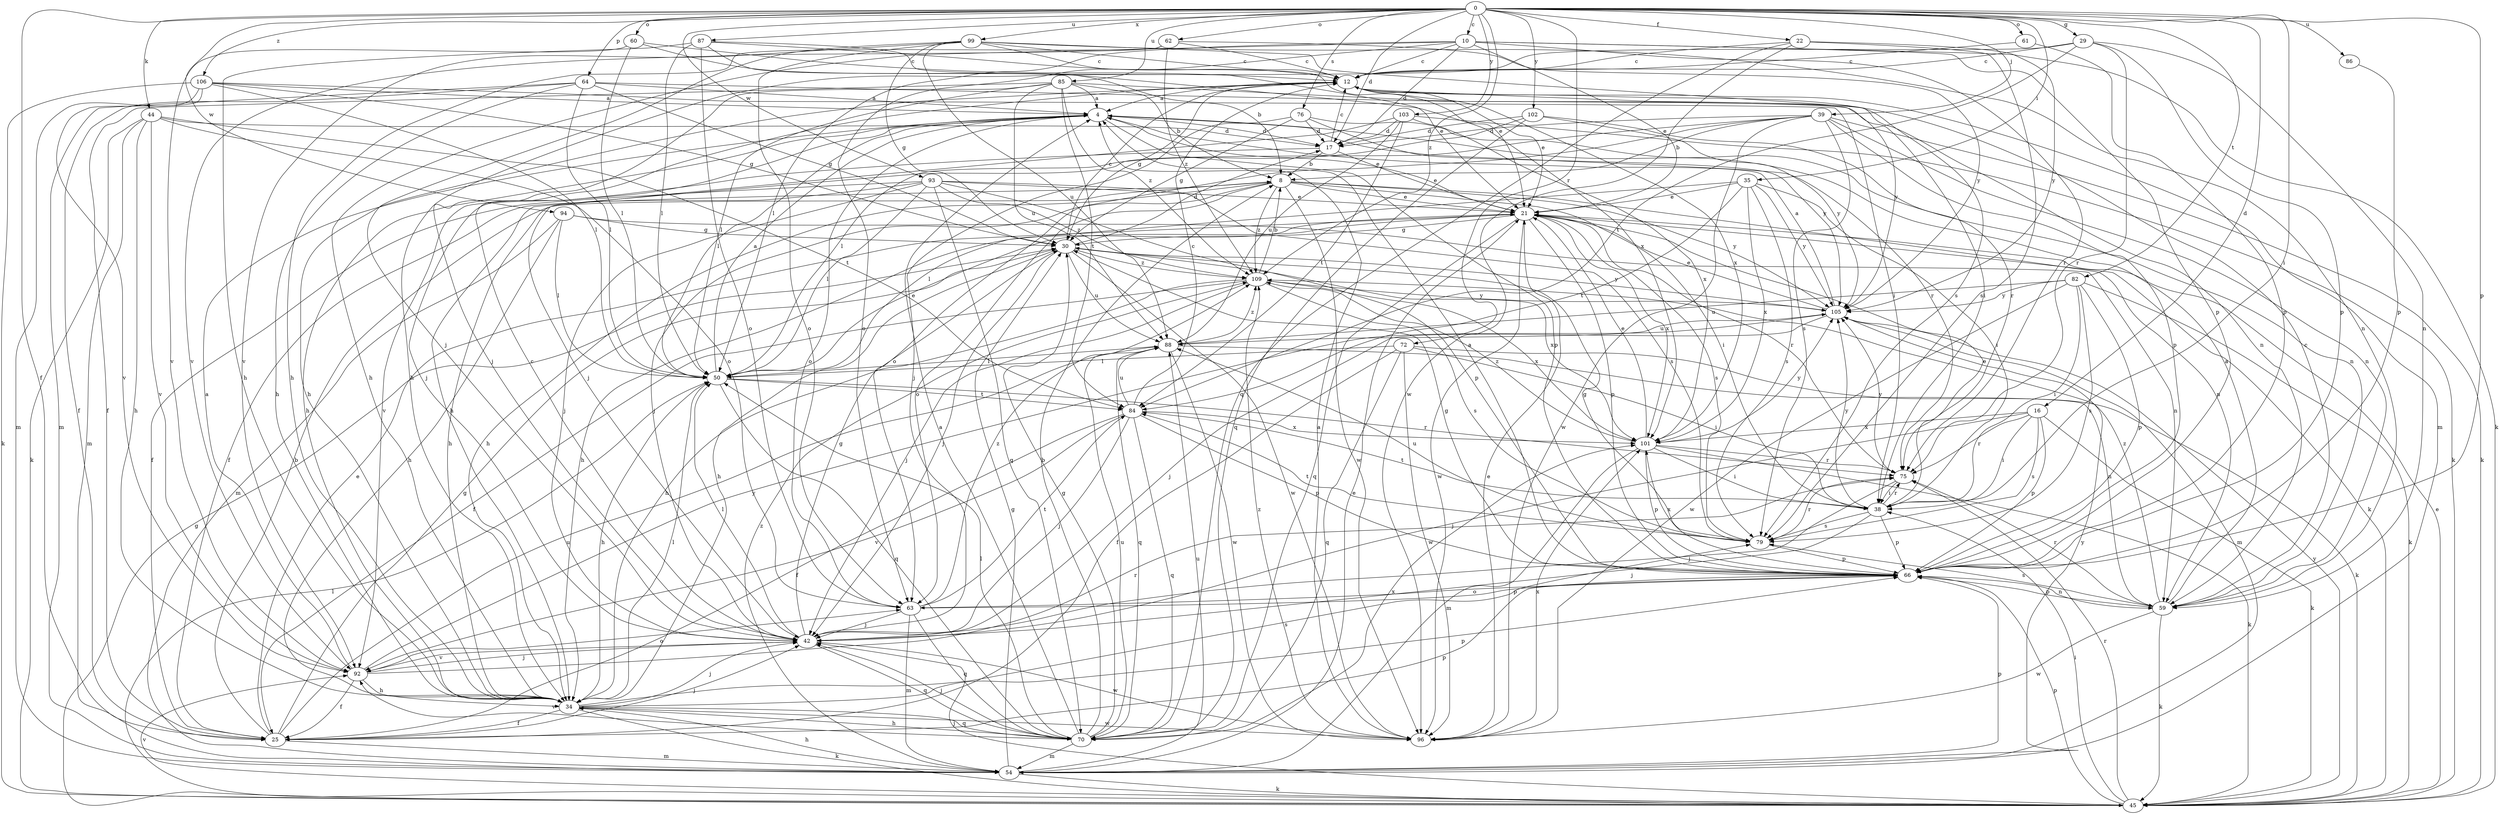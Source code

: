 strict digraph  {
0;
4;
8;
10;
12;
16;
17;
21;
22;
25;
29;
30;
34;
35;
38;
39;
42;
44;
45;
50;
54;
59;
60;
61;
62;
63;
64;
66;
70;
72;
75;
76;
79;
82;
84;
85;
86;
87;
88;
92;
93;
94;
96;
99;
101;
102;
103;
105;
106;
109;
0 -> 10  [label=c];
0 -> 16  [label=d];
0 -> 17  [label=d];
0 -> 22  [label=f];
0 -> 25  [label=f];
0 -> 29  [label=g];
0 -> 35  [label=i];
0 -> 38  [label=i];
0 -> 39  [label=j];
0 -> 44  [label=k];
0 -> 60  [label=o];
0 -> 61  [label=o];
0 -> 62  [label=o];
0 -> 64  [label=p];
0 -> 66  [label=p];
0 -> 72  [label=r];
0 -> 76  [label=s];
0 -> 82  [label=t];
0 -> 85  [label=u];
0 -> 86  [label=u];
0 -> 87  [label=u];
0 -> 93  [label=w];
0 -> 94  [label=w];
0 -> 99  [label=x];
0 -> 102  [label=y];
0 -> 103  [label=y];
0 -> 106  [label=z];
0 -> 109  [label=z];
4 -> 17  [label=d];
4 -> 21  [label=e];
4 -> 34  [label=h];
4 -> 42  [label=j];
4 -> 50  [label=l];
4 -> 63  [label=o];
4 -> 66  [label=p];
4 -> 75  [label=r];
8 -> 21  [label=e];
8 -> 25  [label=f];
8 -> 34  [label=h];
8 -> 38  [label=i];
8 -> 42  [label=j];
8 -> 59  [label=n];
8 -> 63  [label=o];
8 -> 96  [label=w];
8 -> 105  [label=y];
8 -> 109  [label=z];
10 -> 12  [label=c];
10 -> 17  [label=d];
10 -> 21  [label=e];
10 -> 34  [label=h];
10 -> 45  [label=k];
10 -> 50  [label=l];
10 -> 63  [label=o];
10 -> 66  [label=p];
10 -> 75  [label=r];
12 -> 4  [label=a];
12 -> 21  [label=e];
12 -> 30  [label=g];
12 -> 34  [label=h];
12 -> 54  [label=m];
12 -> 101  [label=x];
12 -> 105  [label=y];
16 -> 38  [label=i];
16 -> 42  [label=j];
16 -> 45  [label=k];
16 -> 66  [label=p];
16 -> 75  [label=r];
16 -> 79  [label=s];
16 -> 101  [label=x];
17 -> 8  [label=b];
17 -> 12  [label=c];
17 -> 21  [label=e];
17 -> 92  [label=v];
21 -> 30  [label=g];
21 -> 34  [label=h];
21 -> 45  [label=k];
21 -> 66  [label=p];
21 -> 70  [label=q];
21 -> 75  [label=r];
21 -> 79  [label=s];
21 -> 96  [label=w];
21 -> 101  [label=x];
22 -> 12  [label=c];
22 -> 70  [label=q];
22 -> 79  [label=s];
22 -> 96  [label=w];
22 -> 105  [label=y];
25 -> 8  [label=b];
25 -> 21  [label=e];
25 -> 30  [label=g];
25 -> 42  [label=j];
25 -> 54  [label=m];
25 -> 66  [label=p];
25 -> 88  [label=u];
29 -> 12  [label=c];
29 -> 34  [label=h];
29 -> 59  [label=n];
29 -> 66  [label=p];
29 -> 75  [label=r];
29 -> 84  [label=t];
30 -> 12  [label=c];
30 -> 17  [label=d];
30 -> 34  [label=h];
30 -> 42  [label=j];
30 -> 88  [label=u];
30 -> 96  [label=w];
30 -> 101  [label=x];
30 -> 105  [label=y];
30 -> 109  [label=z];
34 -> 25  [label=f];
34 -> 42  [label=j];
34 -> 45  [label=k];
34 -> 50  [label=l];
34 -> 66  [label=p];
34 -> 70  [label=q];
34 -> 79  [label=s];
34 -> 96  [label=w];
35 -> 21  [label=e];
35 -> 38  [label=i];
35 -> 50  [label=l];
35 -> 79  [label=s];
35 -> 84  [label=t];
35 -> 101  [label=x];
35 -> 105  [label=y];
38 -> 21  [label=e];
38 -> 42  [label=j];
38 -> 66  [label=p];
38 -> 75  [label=r];
38 -> 79  [label=s];
38 -> 84  [label=t];
38 -> 105  [label=y];
39 -> 8  [label=b];
39 -> 17  [label=d];
39 -> 34  [label=h];
39 -> 45  [label=k];
39 -> 59  [label=n];
39 -> 63  [label=o];
39 -> 66  [label=p];
39 -> 79  [label=s];
39 -> 96  [label=w];
42 -> 12  [label=c];
42 -> 30  [label=g];
42 -> 50  [label=l];
42 -> 70  [label=q];
42 -> 92  [label=v];
42 -> 96  [label=w];
44 -> 17  [label=d];
44 -> 34  [label=h];
44 -> 45  [label=k];
44 -> 54  [label=m];
44 -> 63  [label=o];
44 -> 84  [label=t];
44 -> 92  [label=v];
45 -> 21  [label=e];
45 -> 30  [label=g];
45 -> 38  [label=i];
45 -> 42  [label=j];
45 -> 50  [label=l];
45 -> 66  [label=p];
45 -> 75  [label=r];
45 -> 92  [label=v];
45 -> 105  [label=y];
50 -> 4  [label=a];
50 -> 21  [label=e];
50 -> 34  [label=h];
50 -> 70  [label=q];
50 -> 75  [label=r];
50 -> 84  [label=t];
54 -> 21  [label=e];
54 -> 30  [label=g];
54 -> 34  [label=h];
54 -> 45  [label=k];
54 -> 66  [label=p];
54 -> 88  [label=u];
54 -> 105  [label=y];
54 -> 109  [label=z];
59 -> 4  [label=a];
59 -> 12  [label=c];
59 -> 45  [label=k];
59 -> 66  [label=p];
59 -> 75  [label=r];
59 -> 79  [label=s];
59 -> 96  [label=w];
59 -> 109  [label=z];
60 -> 12  [label=c];
60 -> 50  [label=l];
60 -> 92  [label=v];
60 -> 101  [label=x];
61 -> 12  [label=c];
61 -> 66  [label=p];
62 -> 12  [label=c];
62 -> 34  [label=h];
62 -> 92  [label=v];
62 -> 105  [label=y];
62 -> 109  [label=z];
63 -> 42  [label=j];
63 -> 54  [label=m];
63 -> 66  [label=p];
63 -> 70  [label=q];
63 -> 84  [label=t];
63 -> 109  [label=z];
64 -> 4  [label=a];
64 -> 25  [label=f];
64 -> 30  [label=g];
64 -> 34  [label=h];
64 -> 38  [label=i];
64 -> 50  [label=l];
64 -> 54  [label=m];
66 -> 4  [label=a];
66 -> 30  [label=g];
66 -> 59  [label=n];
66 -> 63  [label=o];
66 -> 101  [label=x];
70 -> 4  [label=a];
70 -> 8  [label=b];
70 -> 30  [label=g];
70 -> 34  [label=h];
70 -> 42  [label=j];
70 -> 50  [label=l];
70 -> 54  [label=m];
70 -> 88  [label=u];
70 -> 92  [label=v];
70 -> 101  [label=x];
72 -> 25  [label=f];
72 -> 38  [label=i];
72 -> 45  [label=k];
72 -> 50  [label=l];
72 -> 70  [label=q];
72 -> 96  [label=w];
75 -> 38  [label=i];
75 -> 42  [label=j];
75 -> 105  [label=y];
76 -> 17  [label=d];
76 -> 30  [label=g];
76 -> 42  [label=j];
76 -> 59  [label=n];
76 -> 105  [label=y];
79 -> 30  [label=g];
79 -> 66  [label=p];
79 -> 75  [label=r];
79 -> 84  [label=t];
79 -> 88  [label=u];
82 -> 38  [label=i];
82 -> 45  [label=k];
82 -> 66  [label=p];
82 -> 79  [label=s];
82 -> 88  [label=u];
82 -> 96  [label=w];
82 -> 105  [label=y];
84 -> 12  [label=c];
84 -> 25  [label=f];
84 -> 42  [label=j];
84 -> 66  [label=p];
84 -> 70  [label=q];
84 -> 88  [label=u];
84 -> 92  [label=v];
84 -> 101  [label=x];
85 -> 4  [label=a];
85 -> 8  [label=b];
85 -> 25  [label=f];
85 -> 42  [label=j];
85 -> 50  [label=l];
85 -> 59  [label=n];
85 -> 84  [label=t];
85 -> 88  [label=u];
85 -> 109  [label=z];
86 -> 66  [label=p];
87 -> 8  [label=b];
87 -> 12  [label=c];
87 -> 21  [label=e];
87 -> 34  [label=h];
87 -> 50  [label=l];
87 -> 63  [label=o];
88 -> 50  [label=l];
88 -> 59  [label=n];
88 -> 70  [label=q];
88 -> 96  [label=w];
88 -> 109  [label=z];
92 -> 4  [label=a];
92 -> 25  [label=f];
92 -> 34  [label=h];
92 -> 42  [label=j];
92 -> 63  [label=o];
92 -> 75  [label=r];
92 -> 105  [label=y];
93 -> 21  [label=e];
93 -> 25  [label=f];
93 -> 34  [label=h];
93 -> 42  [label=j];
93 -> 50  [label=l];
93 -> 66  [label=p];
93 -> 70  [label=q];
93 -> 79  [label=s];
93 -> 109  [label=z];
94 -> 30  [label=g];
94 -> 34  [label=h];
94 -> 50  [label=l];
94 -> 54  [label=m];
94 -> 59  [label=n];
96 -> 4  [label=a];
96 -> 21  [label=e];
96 -> 101  [label=x];
96 -> 109  [label=z];
99 -> 12  [label=c];
99 -> 21  [label=e];
99 -> 30  [label=g];
99 -> 42  [label=j];
99 -> 59  [label=n];
99 -> 63  [label=o];
99 -> 79  [label=s];
99 -> 88  [label=u];
99 -> 92  [label=v];
101 -> 21  [label=e];
101 -> 38  [label=i];
101 -> 45  [label=k];
101 -> 54  [label=m];
101 -> 66  [label=p];
101 -> 75  [label=r];
101 -> 105  [label=y];
101 -> 109  [label=z];
102 -> 17  [label=d];
102 -> 50  [label=l];
102 -> 70  [label=q];
102 -> 75  [label=r];
102 -> 105  [label=y];
103 -> 17  [label=d];
103 -> 42  [label=j];
103 -> 45  [label=k];
103 -> 84  [label=t];
103 -> 88  [label=u];
103 -> 101  [label=x];
105 -> 4  [label=a];
105 -> 21  [label=e];
105 -> 42  [label=j];
105 -> 54  [label=m];
105 -> 88  [label=u];
106 -> 4  [label=a];
106 -> 30  [label=g];
106 -> 38  [label=i];
106 -> 45  [label=k];
106 -> 50  [label=l];
106 -> 54  [label=m];
106 -> 92  [label=v];
109 -> 8  [label=b];
109 -> 25  [label=f];
109 -> 34  [label=h];
109 -> 42  [label=j];
109 -> 79  [label=s];
109 -> 101  [label=x];
109 -> 105  [label=y];
}
